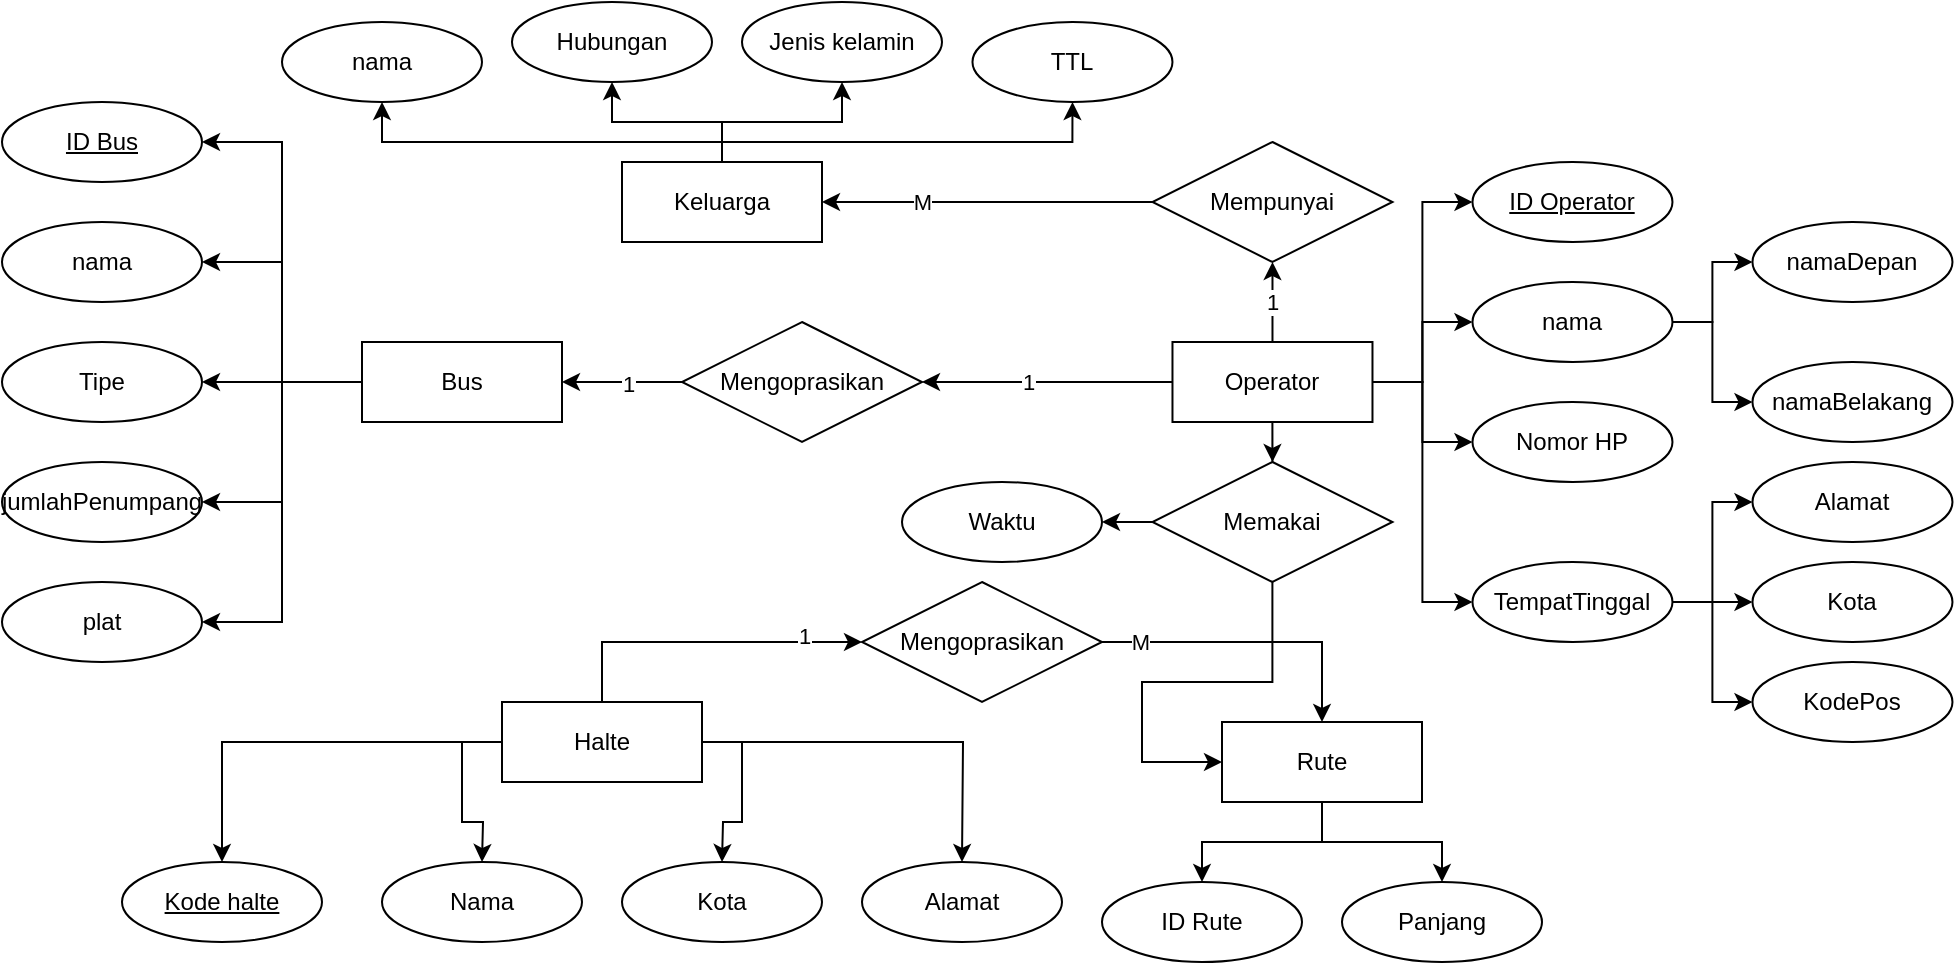 <mxfile version="21.8.2" type="github">
  <diagram name="Page-1" id="gynL85UZtJiipX6cIJ4Q">
    <mxGraphModel dx="1468" dy="997" grid="1" gridSize="10" guides="1" tooltips="1" connect="1" arrows="1" fold="1" page="1" pageScale="1" pageWidth="850" pageHeight="1100" math="0" shadow="0">
      <root>
        <mxCell id="0" />
        <mxCell id="1" parent="0" />
        <mxCell id="kc0TzE_1z1zzvMxZ2xGM-173" style="edgeStyle=orthogonalEdgeStyle;rounded=0;orthogonalLoop=1;jettySize=auto;html=1;entryX=1;entryY=0.5;entryDx=0;entryDy=0;" edge="1" parent="1" source="kc0TzE_1z1zzvMxZ2xGM-167" target="kc0TzE_1z1zzvMxZ2xGM-168">
          <mxGeometry relative="1" as="geometry" />
        </mxCell>
        <mxCell id="kc0TzE_1z1zzvMxZ2xGM-174" style="edgeStyle=orthogonalEdgeStyle;rounded=0;orthogonalLoop=1;jettySize=auto;html=1;entryX=1;entryY=0.5;entryDx=0;entryDy=0;" edge="1" parent="1" source="kc0TzE_1z1zzvMxZ2xGM-167" target="kc0TzE_1z1zzvMxZ2xGM-170">
          <mxGeometry relative="1" as="geometry" />
        </mxCell>
        <mxCell id="kc0TzE_1z1zzvMxZ2xGM-175" style="edgeStyle=orthogonalEdgeStyle;rounded=0;orthogonalLoop=1;jettySize=auto;html=1;entryX=1;entryY=0.5;entryDx=0;entryDy=0;" edge="1" parent="1" source="kc0TzE_1z1zzvMxZ2xGM-167" target="kc0TzE_1z1zzvMxZ2xGM-171">
          <mxGeometry relative="1" as="geometry" />
        </mxCell>
        <mxCell id="kc0TzE_1z1zzvMxZ2xGM-176" style="edgeStyle=orthogonalEdgeStyle;rounded=0;orthogonalLoop=1;jettySize=auto;html=1;entryX=1;entryY=0.5;entryDx=0;entryDy=0;" edge="1" parent="1" source="kc0TzE_1z1zzvMxZ2xGM-167" target="kc0TzE_1z1zzvMxZ2xGM-172">
          <mxGeometry relative="1" as="geometry" />
        </mxCell>
        <mxCell id="kc0TzE_1z1zzvMxZ2xGM-178" style="edgeStyle=orthogonalEdgeStyle;rounded=0;orthogonalLoop=1;jettySize=auto;html=1;entryX=1;entryY=0.5;entryDx=0;entryDy=0;" edge="1" parent="1" source="kc0TzE_1z1zzvMxZ2xGM-167" target="kc0TzE_1z1zzvMxZ2xGM-177">
          <mxGeometry relative="1" as="geometry" />
        </mxCell>
        <mxCell id="kc0TzE_1z1zzvMxZ2xGM-167" value="Bus" style="whiteSpace=wrap;html=1;align=center;" vertex="1" parent="1">
          <mxGeometry x="240" y="250" width="100" height="40" as="geometry" />
        </mxCell>
        <mxCell id="kc0TzE_1z1zzvMxZ2xGM-168" value="ID Bus" style="ellipse;whiteSpace=wrap;html=1;align=center;fontStyle=4;" vertex="1" parent="1">
          <mxGeometry x="60" y="130" width="100" height="40" as="geometry" />
        </mxCell>
        <mxCell id="kc0TzE_1z1zzvMxZ2xGM-170" value="nama" style="ellipse;whiteSpace=wrap;html=1;align=center;" vertex="1" parent="1">
          <mxGeometry x="60" y="190" width="100" height="40" as="geometry" />
        </mxCell>
        <mxCell id="kc0TzE_1z1zzvMxZ2xGM-171" value="Tipe" style="ellipse;whiteSpace=wrap;html=1;align=center;" vertex="1" parent="1">
          <mxGeometry x="60" y="250" width="100" height="40" as="geometry" />
        </mxCell>
        <mxCell id="kc0TzE_1z1zzvMxZ2xGM-172" value="jumlahPenumpang" style="ellipse;whiteSpace=wrap;html=1;align=center;" vertex="1" parent="1">
          <mxGeometry x="60" y="310" width="100" height="40" as="geometry" />
        </mxCell>
        <mxCell id="kc0TzE_1z1zzvMxZ2xGM-177" value="plat" style="ellipse;whiteSpace=wrap;html=1;align=center;" vertex="1" parent="1">
          <mxGeometry x="60" y="370" width="100" height="40" as="geometry" />
        </mxCell>
        <mxCell id="kc0TzE_1z1zzvMxZ2xGM-195" style="edgeStyle=orthogonalEdgeStyle;rounded=0;orthogonalLoop=1;jettySize=auto;html=1;entryX=0;entryY=0.5;entryDx=0;entryDy=0;" edge="1" parent="1" source="kc0TzE_1z1zzvMxZ2xGM-179" target="kc0TzE_1z1zzvMxZ2xGM-180">
          <mxGeometry relative="1" as="geometry" />
        </mxCell>
        <mxCell id="kc0TzE_1z1zzvMxZ2xGM-196" style="edgeStyle=orthogonalEdgeStyle;rounded=0;orthogonalLoop=1;jettySize=auto;html=1;entryX=0;entryY=0.5;entryDx=0;entryDy=0;" edge="1" parent="1" source="kc0TzE_1z1zzvMxZ2xGM-179" target="kc0TzE_1z1zzvMxZ2xGM-181">
          <mxGeometry relative="1" as="geometry" />
        </mxCell>
        <mxCell id="kc0TzE_1z1zzvMxZ2xGM-197" style="edgeStyle=orthogonalEdgeStyle;rounded=0;orthogonalLoop=1;jettySize=auto;html=1;" edge="1" parent="1" source="kc0TzE_1z1zzvMxZ2xGM-179" target="kc0TzE_1z1zzvMxZ2xGM-186">
          <mxGeometry relative="1" as="geometry" />
        </mxCell>
        <mxCell id="kc0TzE_1z1zzvMxZ2xGM-198" style="edgeStyle=orthogonalEdgeStyle;rounded=0;orthogonalLoop=1;jettySize=auto;html=1;entryX=0;entryY=0.5;entryDx=0;entryDy=0;" edge="1" parent="1" source="kc0TzE_1z1zzvMxZ2xGM-179" target="kc0TzE_1z1zzvMxZ2xGM-187">
          <mxGeometry relative="1" as="geometry" />
        </mxCell>
        <mxCell id="kc0TzE_1z1zzvMxZ2xGM-200" style="edgeStyle=orthogonalEdgeStyle;rounded=0;orthogonalLoop=1;jettySize=auto;html=1;" edge="1" parent="1" source="kc0TzE_1z1zzvMxZ2xGM-179" target="kc0TzE_1z1zzvMxZ2xGM-199">
          <mxGeometry relative="1" as="geometry" />
        </mxCell>
        <mxCell id="kc0TzE_1z1zzvMxZ2xGM-202" value="1" style="edgeLabel;html=1;align=center;verticalAlign=middle;resizable=0;points=[];" vertex="1" connectable="0" parent="kc0TzE_1z1zzvMxZ2xGM-200">
          <mxGeometry x="0.159" y="4" relative="1" as="geometry">
            <mxPoint y="-4" as="offset" />
          </mxGeometry>
        </mxCell>
        <mxCell id="kc0TzE_1z1zzvMxZ2xGM-239" style="edgeStyle=orthogonalEdgeStyle;rounded=0;orthogonalLoop=1;jettySize=auto;html=1;entryX=0.5;entryY=0;entryDx=0;entryDy=0;" edge="1" parent="1" source="kc0TzE_1z1zzvMxZ2xGM-179" target="kc0TzE_1z1zzvMxZ2xGM-238">
          <mxGeometry relative="1" as="geometry" />
        </mxCell>
        <mxCell id="kc0TzE_1z1zzvMxZ2xGM-257" value="1" style="edgeStyle=orthogonalEdgeStyle;rounded=0;orthogonalLoop=1;jettySize=auto;html=1;entryX=0.5;entryY=1;entryDx=0;entryDy=0;" edge="1" parent="1" source="kc0TzE_1z1zzvMxZ2xGM-179" target="kc0TzE_1z1zzvMxZ2xGM-256">
          <mxGeometry relative="1" as="geometry" />
        </mxCell>
        <mxCell id="kc0TzE_1z1zzvMxZ2xGM-179" value="Operator" style="whiteSpace=wrap;html=1;align=center;" vertex="1" parent="1">
          <mxGeometry x="645.24" y="250" width="100" height="40" as="geometry" />
        </mxCell>
        <mxCell id="kc0TzE_1z1zzvMxZ2xGM-180" value="ID Operator" style="ellipse;whiteSpace=wrap;html=1;align=center;fontStyle=4;" vertex="1" parent="1">
          <mxGeometry x="795.24" y="160" width="100" height="40" as="geometry" />
        </mxCell>
        <mxCell id="kc0TzE_1z1zzvMxZ2xGM-184" style="edgeStyle=orthogonalEdgeStyle;rounded=0;orthogonalLoop=1;jettySize=auto;html=1;entryX=0;entryY=0.5;entryDx=0;entryDy=0;" edge="1" parent="1" source="kc0TzE_1z1zzvMxZ2xGM-181" target="kc0TzE_1z1zzvMxZ2xGM-182">
          <mxGeometry relative="1" as="geometry" />
        </mxCell>
        <mxCell id="kc0TzE_1z1zzvMxZ2xGM-185" style="edgeStyle=orthogonalEdgeStyle;rounded=0;orthogonalLoop=1;jettySize=auto;html=1;entryX=0;entryY=0.5;entryDx=0;entryDy=0;" edge="1" parent="1" source="kc0TzE_1z1zzvMxZ2xGM-181" target="kc0TzE_1z1zzvMxZ2xGM-183">
          <mxGeometry relative="1" as="geometry" />
        </mxCell>
        <mxCell id="kc0TzE_1z1zzvMxZ2xGM-181" value="nama" style="ellipse;whiteSpace=wrap;html=1;align=center;" vertex="1" parent="1">
          <mxGeometry x="795.24" y="220" width="100" height="40" as="geometry" />
        </mxCell>
        <mxCell id="kc0TzE_1z1zzvMxZ2xGM-182" value="namaDepan" style="ellipse;whiteSpace=wrap;html=1;align=center;" vertex="1" parent="1">
          <mxGeometry x="935.24" y="190" width="100" height="40" as="geometry" />
        </mxCell>
        <mxCell id="kc0TzE_1z1zzvMxZ2xGM-183" value="namaBelakang" style="ellipse;whiteSpace=wrap;html=1;align=center;" vertex="1" parent="1">
          <mxGeometry x="935.24" y="260" width="100" height="40" as="geometry" />
        </mxCell>
        <mxCell id="kc0TzE_1z1zzvMxZ2xGM-186" value="Nomor HP" style="ellipse;whiteSpace=wrap;html=1;align=center;" vertex="1" parent="1">
          <mxGeometry x="795.24" y="280" width="100" height="40" as="geometry" />
        </mxCell>
        <mxCell id="kc0TzE_1z1zzvMxZ2xGM-192" style="edgeStyle=orthogonalEdgeStyle;rounded=0;orthogonalLoop=1;jettySize=auto;html=1;entryX=0;entryY=0.5;entryDx=0;entryDy=0;" edge="1" parent="1" source="kc0TzE_1z1zzvMxZ2xGM-187" target="kc0TzE_1z1zzvMxZ2xGM-188">
          <mxGeometry relative="1" as="geometry" />
        </mxCell>
        <mxCell id="kc0TzE_1z1zzvMxZ2xGM-193" style="edgeStyle=orthogonalEdgeStyle;rounded=0;orthogonalLoop=1;jettySize=auto;html=1;entryX=0;entryY=0.5;entryDx=0;entryDy=0;" edge="1" parent="1" source="kc0TzE_1z1zzvMxZ2xGM-187" target="kc0TzE_1z1zzvMxZ2xGM-189">
          <mxGeometry relative="1" as="geometry" />
        </mxCell>
        <mxCell id="kc0TzE_1z1zzvMxZ2xGM-194" style="edgeStyle=orthogonalEdgeStyle;rounded=0;orthogonalLoop=1;jettySize=auto;html=1;entryX=0;entryY=0.5;entryDx=0;entryDy=0;" edge="1" parent="1" source="kc0TzE_1z1zzvMxZ2xGM-187" target="kc0TzE_1z1zzvMxZ2xGM-190">
          <mxGeometry relative="1" as="geometry" />
        </mxCell>
        <mxCell id="kc0TzE_1z1zzvMxZ2xGM-187" value="TempatTinggal" style="ellipse;whiteSpace=wrap;html=1;align=center;" vertex="1" parent="1">
          <mxGeometry x="795.24" y="360" width="100" height="40" as="geometry" />
        </mxCell>
        <mxCell id="kc0TzE_1z1zzvMxZ2xGM-188" value="Alamat" style="ellipse;whiteSpace=wrap;html=1;align=center;" vertex="1" parent="1">
          <mxGeometry x="935.24" y="310" width="100" height="40" as="geometry" />
        </mxCell>
        <mxCell id="kc0TzE_1z1zzvMxZ2xGM-189" value="Kota" style="ellipse;whiteSpace=wrap;html=1;align=center;" vertex="1" parent="1">
          <mxGeometry x="935.24" y="360" width="100" height="40" as="geometry" />
        </mxCell>
        <mxCell id="kc0TzE_1z1zzvMxZ2xGM-190" value="KodePos" style="ellipse;whiteSpace=wrap;html=1;align=center;" vertex="1" parent="1">
          <mxGeometry x="935.24" y="410" width="100" height="40" as="geometry" />
        </mxCell>
        <mxCell id="kc0TzE_1z1zzvMxZ2xGM-201" style="edgeStyle=orthogonalEdgeStyle;rounded=0;orthogonalLoop=1;jettySize=auto;html=1;" edge="1" parent="1" source="kc0TzE_1z1zzvMxZ2xGM-199" target="kc0TzE_1z1zzvMxZ2xGM-167">
          <mxGeometry relative="1" as="geometry" />
        </mxCell>
        <mxCell id="kc0TzE_1z1zzvMxZ2xGM-203" value="1" style="edgeLabel;html=1;align=center;verticalAlign=middle;resizable=0;points=[];" vertex="1" connectable="0" parent="kc0TzE_1z1zzvMxZ2xGM-201">
          <mxGeometry x="-0.101" y="1" relative="1" as="geometry">
            <mxPoint as="offset" />
          </mxGeometry>
        </mxCell>
        <mxCell id="kc0TzE_1z1zzvMxZ2xGM-199" value="Mengoprasikan" style="shape=rhombus;perimeter=rhombusPerimeter;whiteSpace=wrap;html=1;align=center;" vertex="1" parent="1">
          <mxGeometry x="400" y="240" width="120" height="60" as="geometry" />
        </mxCell>
        <mxCell id="kc0TzE_1z1zzvMxZ2xGM-209" style="edgeStyle=orthogonalEdgeStyle;rounded=0;orthogonalLoop=1;jettySize=auto;html=1;entryX=0.5;entryY=0;entryDx=0;entryDy=0;" edge="1" parent="1" source="kc0TzE_1z1zzvMxZ2xGM-204" target="kc0TzE_1z1zzvMxZ2xGM-205">
          <mxGeometry relative="1" as="geometry" />
        </mxCell>
        <mxCell id="kc0TzE_1z1zzvMxZ2xGM-210" style="edgeStyle=orthogonalEdgeStyle;rounded=0;orthogonalLoop=1;jettySize=auto;html=1;entryX=0.5;entryY=0;entryDx=0;entryDy=0;" edge="1" parent="1" source="kc0TzE_1z1zzvMxZ2xGM-204">
          <mxGeometry relative="1" as="geometry">
            <mxPoint x="300" y="510.0" as="targetPoint" />
          </mxGeometry>
        </mxCell>
        <mxCell id="kc0TzE_1z1zzvMxZ2xGM-211" style="edgeStyle=orthogonalEdgeStyle;rounded=0;orthogonalLoop=1;jettySize=auto;html=1;entryX=0.5;entryY=0;entryDx=0;entryDy=0;" edge="1" parent="1" source="kc0TzE_1z1zzvMxZ2xGM-204">
          <mxGeometry relative="1" as="geometry">
            <mxPoint x="420" y="510.0" as="targetPoint" />
          </mxGeometry>
        </mxCell>
        <mxCell id="kc0TzE_1z1zzvMxZ2xGM-212" style="edgeStyle=orthogonalEdgeStyle;rounded=0;orthogonalLoop=1;jettySize=auto;html=1;entryX=0.5;entryY=0;entryDx=0;entryDy=0;" edge="1" parent="1" source="kc0TzE_1z1zzvMxZ2xGM-204">
          <mxGeometry relative="1" as="geometry">
            <mxPoint x="540" y="510.0" as="targetPoint" />
          </mxGeometry>
        </mxCell>
        <mxCell id="kc0TzE_1z1zzvMxZ2xGM-233" style="edgeStyle=orthogonalEdgeStyle;rounded=0;orthogonalLoop=1;jettySize=auto;html=1;entryX=0;entryY=0.5;entryDx=0;entryDy=0;" edge="1" parent="1" source="kc0TzE_1z1zzvMxZ2xGM-204" target="kc0TzE_1z1zzvMxZ2xGM-232">
          <mxGeometry relative="1" as="geometry">
            <Array as="points">
              <mxPoint x="360" y="400" />
            </Array>
          </mxGeometry>
        </mxCell>
        <mxCell id="kc0TzE_1z1zzvMxZ2xGM-235" value="1" style="edgeLabel;html=1;align=center;verticalAlign=middle;resizable=0;points=[];" vertex="1" connectable="0" parent="kc0TzE_1z1zzvMxZ2xGM-233">
          <mxGeometry x="0.635" y="3" relative="1" as="geometry">
            <mxPoint as="offset" />
          </mxGeometry>
        </mxCell>
        <mxCell id="kc0TzE_1z1zzvMxZ2xGM-204" value="Halte" style="whiteSpace=wrap;html=1;align=center;" vertex="1" parent="1">
          <mxGeometry x="310" y="430" width="100" height="40" as="geometry" />
        </mxCell>
        <mxCell id="kc0TzE_1z1zzvMxZ2xGM-205" value="Kode halte" style="ellipse;whiteSpace=wrap;html=1;align=center;fontStyle=4;" vertex="1" parent="1">
          <mxGeometry x="120" y="510" width="100" height="40" as="geometry" />
        </mxCell>
        <mxCell id="kc0TzE_1z1zzvMxZ2xGM-213" value="Nama" style="ellipse;whiteSpace=wrap;html=1;align=center;" vertex="1" parent="1">
          <mxGeometry x="250" y="510" width="100" height="40" as="geometry" />
        </mxCell>
        <mxCell id="kc0TzE_1z1zzvMxZ2xGM-214" value="Kota" style="ellipse;whiteSpace=wrap;html=1;align=center;" vertex="1" parent="1">
          <mxGeometry x="370" y="510" width="100" height="40" as="geometry" />
        </mxCell>
        <mxCell id="kc0TzE_1z1zzvMxZ2xGM-215" value="Alamat" style="ellipse;whiteSpace=wrap;html=1;align=center;" vertex="1" parent="1">
          <mxGeometry x="490" y="510" width="100" height="40" as="geometry" />
        </mxCell>
        <mxCell id="kc0TzE_1z1zzvMxZ2xGM-228" style="edgeStyle=orthogonalEdgeStyle;rounded=0;orthogonalLoop=1;jettySize=auto;html=1;" edge="1" parent="1" source="kc0TzE_1z1zzvMxZ2xGM-224" target="kc0TzE_1z1zzvMxZ2xGM-226">
          <mxGeometry relative="1" as="geometry" />
        </mxCell>
        <mxCell id="kc0TzE_1z1zzvMxZ2xGM-229" style="edgeStyle=orthogonalEdgeStyle;rounded=0;orthogonalLoop=1;jettySize=auto;html=1;entryX=0.5;entryY=0;entryDx=0;entryDy=0;" edge="1" parent="1" source="kc0TzE_1z1zzvMxZ2xGM-224" target="kc0TzE_1z1zzvMxZ2xGM-225">
          <mxGeometry relative="1" as="geometry" />
        </mxCell>
        <mxCell id="kc0TzE_1z1zzvMxZ2xGM-224" value="Rute" style="whiteSpace=wrap;html=1;align=center;" vertex="1" parent="1">
          <mxGeometry x="670" y="440" width="100" height="40" as="geometry" />
        </mxCell>
        <mxCell id="kc0TzE_1z1zzvMxZ2xGM-225" value="Panjang" style="ellipse;whiteSpace=wrap;html=1;align=center;" vertex="1" parent="1">
          <mxGeometry x="730" y="520" width="100" height="40" as="geometry" />
        </mxCell>
        <mxCell id="kc0TzE_1z1zzvMxZ2xGM-226" value="ID Rute" style="ellipse;whiteSpace=wrap;html=1;align=center;" vertex="1" parent="1">
          <mxGeometry x="610" y="520" width="100" height="40" as="geometry" />
        </mxCell>
        <mxCell id="kc0TzE_1z1zzvMxZ2xGM-234" style="edgeStyle=orthogonalEdgeStyle;rounded=0;orthogonalLoop=1;jettySize=auto;html=1;entryX=0.5;entryY=0;entryDx=0;entryDy=0;" edge="1" parent="1" source="kc0TzE_1z1zzvMxZ2xGM-232" target="kc0TzE_1z1zzvMxZ2xGM-224">
          <mxGeometry relative="1" as="geometry" />
        </mxCell>
        <mxCell id="kc0TzE_1z1zzvMxZ2xGM-236" value="M" style="edgeLabel;html=1;align=center;verticalAlign=middle;resizable=0;points=[];" vertex="1" connectable="0" parent="kc0TzE_1z1zzvMxZ2xGM-234">
          <mxGeometry x="-0.754" y="3" relative="1" as="geometry">
            <mxPoint y="3" as="offset" />
          </mxGeometry>
        </mxCell>
        <mxCell id="kc0TzE_1z1zzvMxZ2xGM-232" value="Mengoprasikan" style="shape=rhombus;perimeter=rhombusPerimeter;whiteSpace=wrap;html=1;align=center;" vertex="1" parent="1">
          <mxGeometry x="490" y="370" width="120" height="60" as="geometry" />
        </mxCell>
        <mxCell id="kc0TzE_1z1zzvMxZ2xGM-240" style="edgeStyle=orthogonalEdgeStyle;rounded=0;orthogonalLoop=1;jettySize=auto;html=1;entryX=0;entryY=0.5;entryDx=0;entryDy=0;" edge="1" parent="1" source="kc0TzE_1z1zzvMxZ2xGM-238" target="kc0TzE_1z1zzvMxZ2xGM-224">
          <mxGeometry relative="1" as="geometry">
            <Array as="points">
              <mxPoint x="695" y="420" />
              <mxPoint x="630" y="420" />
              <mxPoint x="630" y="460" />
            </Array>
          </mxGeometry>
        </mxCell>
        <mxCell id="kc0TzE_1z1zzvMxZ2xGM-242" value="" style="edgeStyle=orthogonalEdgeStyle;rounded=0;orthogonalLoop=1;jettySize=auto;html=1;" edge="1" parent="1" source="kc0TzE_1z1zzvMxZ2xGM-238" target="kc0TzE_1z1zzvMxZ2xGM-241">
          <mxGeometry relative="1" as="geometry" />
        </mxCell>
        <mxCell id="kc0TzE_1z1zzvMxZ2xGM-238" value="Memakai" style="shape=rhombus;perimeter=rhombusPerimeter;whiteSpace=wrap;html=1;align=center;" vertex="1" parent="1">
          <mxGeometry x="635.24" y="310" width="120" height="60" as="geometry" />
        </mxCell>
        <mxCell id="kc0TzE_1z1zzvMxZ2xGM-241" value="Waktu" style="ellipse;whiteSpace=wrap;html=1;align=center;" vertex="1" parent="1">
          <mxGeometry x="510" y="320" width="100" height="40" as="geometry" />
        </mxCell>
        <mxCell id="kc0TzE_1z1zzvMxZ2xGM-262" style="edgeStyle=orthogonalEdgeStyle;rounded=0;orthogonalLoop=1;jettySize=auto;html=1;entryX=0.5;entryY=1;entryDx=0;entryDy=0;" edge="1" parent="1" source="kc0TzE_1z1zzvMxZ2xGM-245" target="kc0TzE_1z1zzvMxZ2xGM-246">
          <mxGeometry relative="1" as="geometry">
            <Array as="points">
              <mxPoint x="420" y="150" />
              <mxPoint x="250" y="150" />
            </Array>
          </mxGeometry>
        </mxCell>
        <mxCell id="kc0TzE_1z1zzvMxZ2xGM-263" style="edgeStyle=orthogonalEdgeStyle;rounded=0;orthogonalLoop=1;jettySize=auto;html=1;entryX=0.5;entryY=1;entryDx=0;entryDy=0;" edge="1" parent="1" source="kc0TzE_1z1zzvMxZ2xGM-245" target="kc0TzE_1z1zzvMxZ2xGM-247">
          <mxGeometry relative="1" as="geometry" />
        </mxCell>
        <mxCell id="kc0TzE_1z1zzvMxZ2xGM-264" style="edgeStyle=orthogonalEdgeStyle;rounded=0;orthogonalLoop=1;jettySize=auto;html=1;entryX=0.5;entryY=1;entryDx=0;entryDy=0;" edge="1" parent="1" source="kc0TzE_1z1zzvMxZ2xGM-245" target="kc0TzE_1z1zzvMxZ2xGM-248">
          <mxGeometry relative="1" as="geometry" />
        </mxCell>
        <mxCell id="kc0TzE_1z1zzvMxZ2xGM-266" style="edgeStyle=orthogonalEdgeStyle;rounded=0;orthogonalLoop=1;jettySize=auto;html=1;entryX=0.5;entryY=1;entryDx=0;entryDy=0;" edge="1" parent="1" source="kc0TzE_1z1zzvMxZ2xGM-245" target="kc0TzE_1z1zzvMxZ2xGM-249">
          <mxGeometry relative="1" as="geometry">
            <Array as="points">
              <mxPoint x="420" y="150" />
              <mxPoint x="595" y="150" />
            </Array>
          </mxGeometry>
        </mxCell>
        <mxCell id="kc0TzE_1z1zzvMxZ2xGM-245" value="Keluarga" style="whiteSpace=wrap;html=1;align=center;" vertex="1" parent="1">
          <mxGeometry x="370" y="160" width="100" height="40" as="geometry" />
        </mxCell>
        <mxCell id="kc0TzE_1z1zzvMxZ2xGM-246" value="nama" style="ellipse;whiteSpace=wrap;html=1;align=center;" vertex="1" parent="1">
          <mxGeometry x="200" y="90" width="100" height="40" as="geometry" />
        </mxCell>
        <mxCell id="kc0TzE_1z1zzvMxZ2xGM-247" value="Hubungan" style="ellipse;whiteSpace=wrap;html=1;align=center;" vertex="1" parent="1">
          <mxGeometry x="315" y="80" width="100" height="40" as="geometry" />
        </mxCell>
        <mxCell id="kc0TzE_1z1zzvMxZ2xGM-248" value="Jenis kelamin" style="ellipse;whiteSpace=wrap;html=1;align=center;" vertex="1" parent="1">
          <mxGeometry x="430" y="80" width="100" height="40" as="geometry" />
        </mxCell>
        <mxCell id="kc0TzE_1z1zzvMxZ2xGM-249" value="TTL" style="ellipse;whiteSpace=wrap;html=1;align=center;" vertex="1" parent="1">
          <mxGeometry x="545.24" y="90" width="100" height="40" as="geometry" />
        </mxCell>
        <mxCell id="kc0TzE_1z1zzvMxZ2xGM-260" style="edgeStyle=orthogonalEdgeStyle;rounded=0;orthogonalLoop=1;jettySize=auto;html=1;entryX=1;entryY=0.5;entryDx=0;entryDy=0;" edge="1" parent="1" source="kc0TzE_1z1zzvMxZ2xGM-256" target="kc0TzE_1z1zzvMxZ2xGM-245">
          <mxGeometry relative="1" as="geometry" />
        </mxCell>
        <mxCell id="kc0TzE_1z1zzvMxZ2xGM-261" value="M" style="edgeLabel;html=1;align=center;verticalAlign=middle;resizable=0;points=[];" vertex="1" connectable="0" parent="kc0TzE_1z1zzvMxZ2xGM-260">
          <mxGeometry x="0.396" relative="1" as="geometry">
            <mxPoint as="offset" />
          </mxGeometry>
        </mxCell>
        <mxCell id="kc0TzE_1z1zzvMxZ2xGM-256" value="Mempunyai" style="shape=rhombus;perimeter=rhombusPerimeter;whiteSpace=wrap;html=1;align=center;" vertex="1" parent="1">
          <mxGeometry x="635.24" y="150" width="120" height="60" as="geometry" />
        </mxCell>
      </root>
    </mxGraphModel>
  </diagram>
</mxfile>
